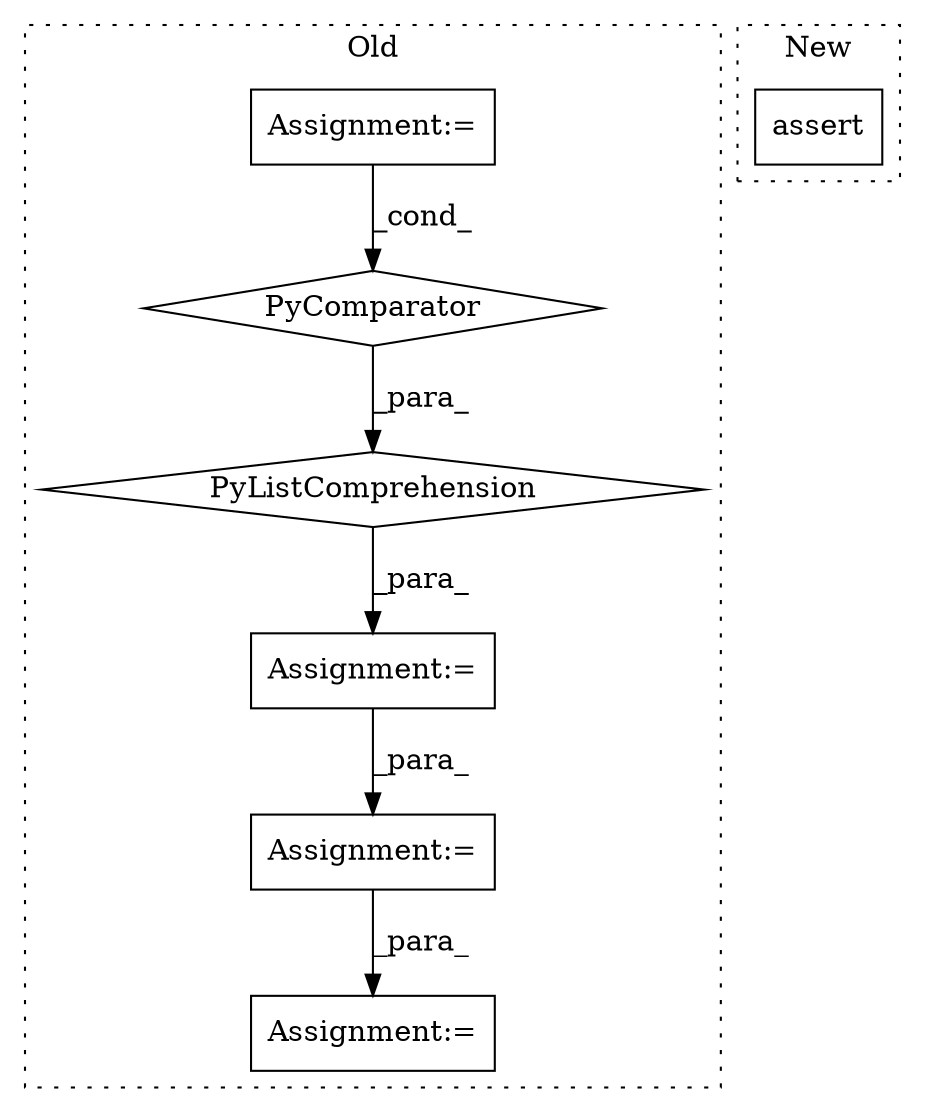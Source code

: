digraph G {
subgraph cluster0 {
1 [label="PyComparator" a="113" s="1697" l="33" shape="diamond"];
3 [label="Assignment:=" a="7" s="1152" l="9" shape="box"];
4 [label="PyListComprehension" a="109" s="1575" l="163" shape="diamond"];
5 [label="Assignment:=" a="7" s="1763" l="12" shape="box"];
6 [label="Assignment:=" a="7" s="1848" l="21" shape="box"];
7 [label="Assignment:=" a="7" s="1562" l="1" shape="box"];
label = "Old";
style="dotted";
}
subgraph cluster1 {
2 [label="assert" a="6" s="1384" l="7" shape="box"];
label = "New";
style="dotted";
}
1 -> 4 [label="_para_"];
3 -> 1 [label="_cond_"];
4 -> 7 [label="_para_"];
6 -> 5 [label="_para_"];
7 -> 6 [label="_para_"];
}
